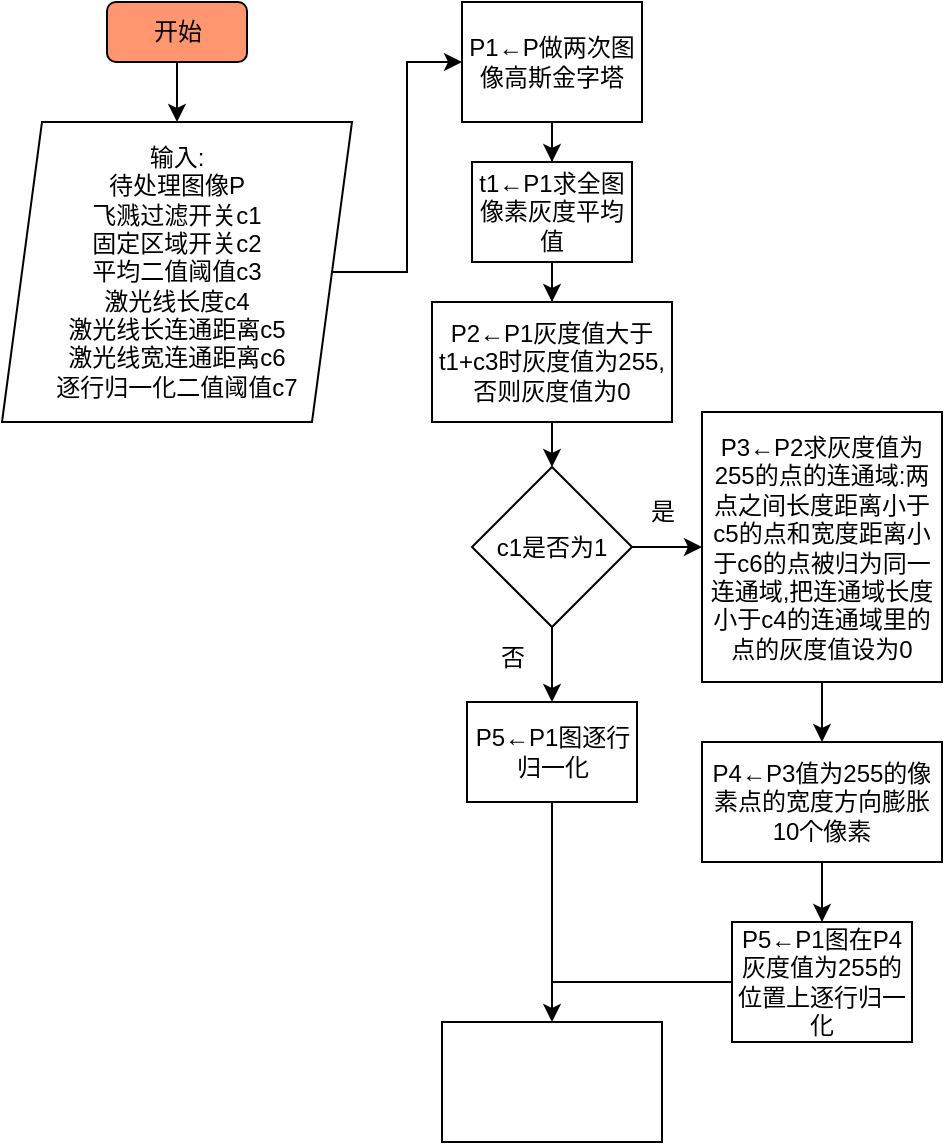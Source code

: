 <mxfile version="20.8.13" type="github">
  <diagram id="C5RBs43oDa-KdzZeNtuy" name="Page-1">
    <mxGraphModel dx="1380" dy="306" grid="1" gridSize="10" guides="1" tooltips="1" connect="1" arrows="1" fold="1" page="1" pageScale="1" pageWidth="827" pageHeight="1169" math="0" shadow="0">
      <root>
        <mxCell id="WIyWlLk6GJQsqaUBKTNV-0" />
        <mxCell id="WIyWlLk6GJQsqaUBKTNV-1" parent="WIyWlLk6GJQsqaUBKTNV-0" />
        <mxCell id="YdWkepsm6j2u9YoEMQL1-44" value="" style="edgeStyle=orthogonalEdgeStyle;rounded=0;orthogonalLoop=1;jettySize=auto;html=1;" edge="1" parent="WIyWlLk6GJQsqaUBKTNV-1" source="YdWkepsm6j2u9YoEMQL1-0" target="YdWkepsm6j2u9YoEMQL1-2">
          <mxGeometry relative="1" as="geometry" />
        </mxCell>
        <mxCell id="YdWkepsm6j2u9YoEMQL1-0" value="开始" style="rounded=1;whiteSpace=wrap;html=1;fillColor=#FF9670;" vertex="1" parent="WIyWlLk6GJQsqaUBKTNV-1">
          <mxGeometry x="22.5" y="10" width="70" height="30" as="geometry" />
        </mxCell>
        <mxCell id="YdWkepsm6j2u9YoEMQL1-40" value="" style="edgeStyle=orthogonalEdgeStyle;rounded=0;orthogonalLoop=1;jettySize=auto;html=1;exitX=1;exitY=0.5;exitDx=0;exitDy=0;" edge="1" parent="WIyWlLk6GJQsqaUBKTNV-1" source="YdWkepsm6j2u9YoEMQL1-2" target="YdWkepsm6j2u9YoEMQL1-5">
          <mxGeometry relative="1" as="geometry" />
        </mxCell>
        <mxCell id="YdWkepsm6j2u9YoEMQL1-2" value="输入:&lt;br&gt;待处理图像P&lt;br&gt;飞溅过滤开关c1&lt;br&gt;固定区域开关c2&lt;br&gt;平均二值阈值c3&lt;br&gt;激光线长度c4&lt;br&gt;激光线长连通距离c5&lt;br&gt;激光线宽连通距离c6&lt;br&gt;逐行归一化二值阈值c7" style="shape=parallelogram;perimeter=parallelogramPerimeter;whiteSpace=wrap;html=1;fixedSize=1;" vertex="1" parent="WIyWlLk6GJQsqaUBKTNV-1">
          <mxGeometry x="-30" y="70" width="175" height="150" as="geometry" />
        </mxCell>
        <mxCell id="YdWkepsm6j2u9YoEMQL1-41" value="" style="edgeStyle=orthogonalEdgeStyle;rounded=0;orthogonalLoop=1;jettySize=auto;html=1;" edge="1" parent="WIyWlLk6GJQsqaUBKTNV-1" source="YdWkepsm6j2u9YoEMQL1-5" target="YdWkepsm6j2u9YoEMQL1-38">
          <mxGeometry relative="1" as="geometry" />
        </mxCell>
        <mxCell id="YdWkepsm6j2u9YoEMQL1-5" value="P1←P做两次图像高斯金字塔" style="rounded=0;whiteSpace=wrap;html=1;fillColor=#FFFFFF;" vertex="1" parent="WIyWlLk6GJQsqaUBKTNV-1">
          <mxGeometry x="200" y="10" width="90" height="60" as="geometry" />
        </mxCell>
        <mxCell id="YdWkepsm6j2u9YoEMQL1-43" value="" style="edgeStyle=orthogonalEdgeStyle;rounded=0;orthogonalLoop=1;jettySize=auto;html=1;" edge="1" parent="WIyWlLk6GJQsqaUBKTNV-1" source="YdWkepsm6j2u9YoEMQL1-38" target="YdWkepsm6j2u9YoEMQL1-42">
          <mxGeometry relative="1" as="geometry" />
        </mxCell>
        <mxCell id="YdWkepsm6j2u9YoEMQL1-38" value="t1←P1求全图像素灰度平均值" style="rounded=0;whiteSpace=wrap;html=1;fillColor=#FFFFFF;" vertex="1" parent="WIyWlLk6GJQsqaUBKTNV-1">
          <mxGeometry x="205" y="90" width="80" height="50" as="geometry" />
        </mxCell>
        <mxCell id="YdWkepsm6j2u9YoEMQL1-46" value="" style="edgeStyle=orthogonalEdgeStyle;rounded=0;orthogonalLoop=1;jettySize=auto;html=1;" edge="1" parent="WIyWlLk6GJQsqaUBKTNV-1" source="YdWkepsm6j2u9YoEMQL1-42" target="YdWkepsm6j2u9YoEMQL1-45">
          <mxGeometry relative="1" as="geometry" />
        </mxCell>
        <mxCell id="YdWkepsm6j2u9YoEMQL1-42" value="P2←P1灰度值大于t1+c3时灰度值为255,否则灰度值为0" style="rounded=0;whiteSpace=wrap;html=1;fillColor=#FFFFFF;" vertex="1" parent="WIyWlLk6GJQsqaUBKTNV-1">
          <mxGeometry x="185" y="160" width="120" height="60" as="geometry" />
        </mxCell>
        <mxCell id="YdWkepsm6j2u9YoEMQL1-48" value="" style="edgeStyle=orthogonalEdgeStyle;rounded=0;orthogonalLoop=1;jettySize=auto;html=1;" edge="1" parent="WIyWlLk6GJQsqaUBKTNV-1" source="YdWkepsm6j2u9YoEMQL1-45" target="YdWkepsm6j2u9YoEMQL1-47">
          <mxGeometry relative="1" as="geometry" />
        </mxCell>
        <mxCell id="YdWkepsm6j2u9YoEMQL1-54" value="" style="edgeStyle=orthogonalEdgeStyle;rounded=0;orthogonalLoop=1;jettySize=auto;html=1;" edge="1" parent="WIyWlLk6GJQsqaUBKTNV-1" source="YdWkepsm6j2u9YoEMQL1-45" target="YdWkepsm6j2u9YoEMQL1-52">
          <mxGeometry relative="1" as="geometry" />
        </mxCell>
        <mxCell id="YdWkepsm6j2u9YoEMQL1-45" value="c1是否为1" style="rhombus;whiteSpace=wrap;html=1;fillColor=#FFFFFF;" vertex="1" parent="WIyWlLk6GJQsqaUBKTNV-1">
          <mxGeometry x="205" y="242.5" width="80" height="80" as="geometry" />
        </mxCell>
        <mxCell id="YdWkepsm6j2u9YoEMQL1-51" value="" style="edgeStyle=orthogonalEdgeStyle;rounded=0;orthogonalLoop=1;jettySize=auto;html=1;" edge="1" parent="WIyWlLk6GJQsqaUBKTNV-1" source="YdWkepsm6j2u9YoEMQL1-47" target="YdWkepsm6j2u9YoEMQL1-50">
          <mxGeometry relative="1" as="geometry" />
        </mxCell>
        <mxCell id="YdWkepsm6j2u9YoEMQL1-47" value="P3←P2求灰度值为255的点的连通域:两点之间长度距离小于c5的点和宽度距离小于c6的点被归为同一连通域,把连通域长度小于c4的连通域里的点的灰度值设为0" style="rounded=0;whiteSpace=wrap;html=1;fillColor=#FFFFFF;" vertex="1" parent="WIyWlLk6GJQsqaUBKTNV-1">
          <mxGeometry x="320" y="215" width="120" height="135" as="geometry" />
        </mxCell>
        <mxCell id="YdWkepsm6j2u9YoEMQL1-49" value="是" style="text;html=1;align=center;verticalAlign=middle;resizable=0;points=[];autosize=1;strokeColor=none;fillColor=none;" vertex="1" parent="WIyWlLk6GJQsqaUBKTNV-1">
          <mxGeometry x="280" y="250" width="40" height="30" as="geometry" />
        </mxCell>
        <mxCell id="YdWkepsm6j2u9YoEMQL1-58" value="" style="edgeStyle=orthogonalEdgeStyle;rounded=0;orthogonalLoop=1;jettySize=auto;html=1;" edge="1" parent="WIyWlLk6GJQsqaUBKTNV-1" source="YdWkepsm6j2u9YoEMQL1-50" target="YdWkepsm6j2u9YoEMQL1-57">
          <mxGeometry relative="1" as="geometry" />
        </mxCell>
        <mxCell id="YdWkepsm6j2u9YoEMQL1-50" value="P4←P3值为255的像素点的宽度方向膨胀10个像素" style="rounded=0;whiteSpace=wrap;html=1;fillColor=#FFFFFF;" vertex="1" parent="WIyWlLk6GJQsqaUBKTNV-1">
          <mxGeometry x="320" y="380" width="120" height="60" as="geometry" />
        </mxCell>
        <mxCell id="YdWkepsm6j2u9YoEMQL1-74" value="" style="edgeStyle=orthogonalEdgeStyle;rounded=0;orthogonalLoop=1;jettySize=auto;html=1;" edge="1" parent="WIyWlLk6GJQsqaUBKTNV-1" source="YdWkepsm6j2u9YoEMQL1-52" target="YdWkepsm6j2u9YoEMQL1-59">
          <mxGeometry relative="1" as="geometry">
            <Array as="points">
              <mxPoint x="245" y="460" />
              <mxPoint x="245" y="460" />
            </Array>
          </mxGeometry>
        </mxCell>
        <mxCell id="YdWkepsm6j2u9YoEMQL1-52" value="P5←P1图逐行归一化" style="rounded=0;whiteSpace=wrap;html=1;fillColor=#FFFFFF;" vertex="1" parent="WIyWlLk6GJQsqaUBKTNV-1">
          <mxGeometry x="202.5" y="360" width="85" height="50" as="geometry" />
        </mxCell>
        <mxCell id="YdWkepsm6j2u9YoEMQL1-55" value="否" style="text;html=1;align=center;verticalAlign=middle;resizable=0;points=[];autosize=1;strokeColor=none;fillColor=none;" vertex="1" parent="WIyWlLk6GJQsqaUBKTNV-1">
          <mxGeometry x="205" y="322.5" width="40" height="30" as="geometry" />
        </mxCell>
        <mxCell id="YdWkepsm6j2u9YoEMQL1-75" style="edgeStyle=orthogonalEdgeStyle;rounded=0;orthogonalLoop=1;jettySize=auto;html=1;endArrow=none;endFill=0;exitX=0;exitY=0.5;exitDx=0;exitDy=0;" edge="1" parent="WIyWlLk6GJQsqaUBKTNV-1" source="YdWkepsm6j2u9YoEMQL1-57">
          <mxGeometry relative="1" as="geometry">
            <mxPoint x="245" y="500" as="targetPoint" />
            <mxPoint x="330" y="500" as="sourcePoint" />
          </mxGeometry>
        </mxCell>
        <mxCell id="YdWkepsm6j2u9YoEMQL1-57" value="P5←P1图在P4灰度值为255的位置上逐行归一化" style="rounded=0;whiteSpace=wrap;html=1;fillColor=#FFFFFF;" vertex="1" parent="WIyWlLk6GJQsqaUBKTNV-1">
          <mxGeometry x="335" y="470" width="90" height="60" as="geometry" />
        </mxCell>
        <mxCell id="YdWkepsm6j2u9YoEMQL1-59" value="" style="rounded=0;whiteSpace=wrap;html=1;fillColor=#FFFFFF;" vertex="1" parent="WIyWlLk6GJQsqaUBKTNV-1">
          <mxGeometry x="190" y="520" width="110" height="60" as="geometry" />
        </mxCell>
      </root>
    </mxGraphModel>
  </diagram>
</mxfile>
